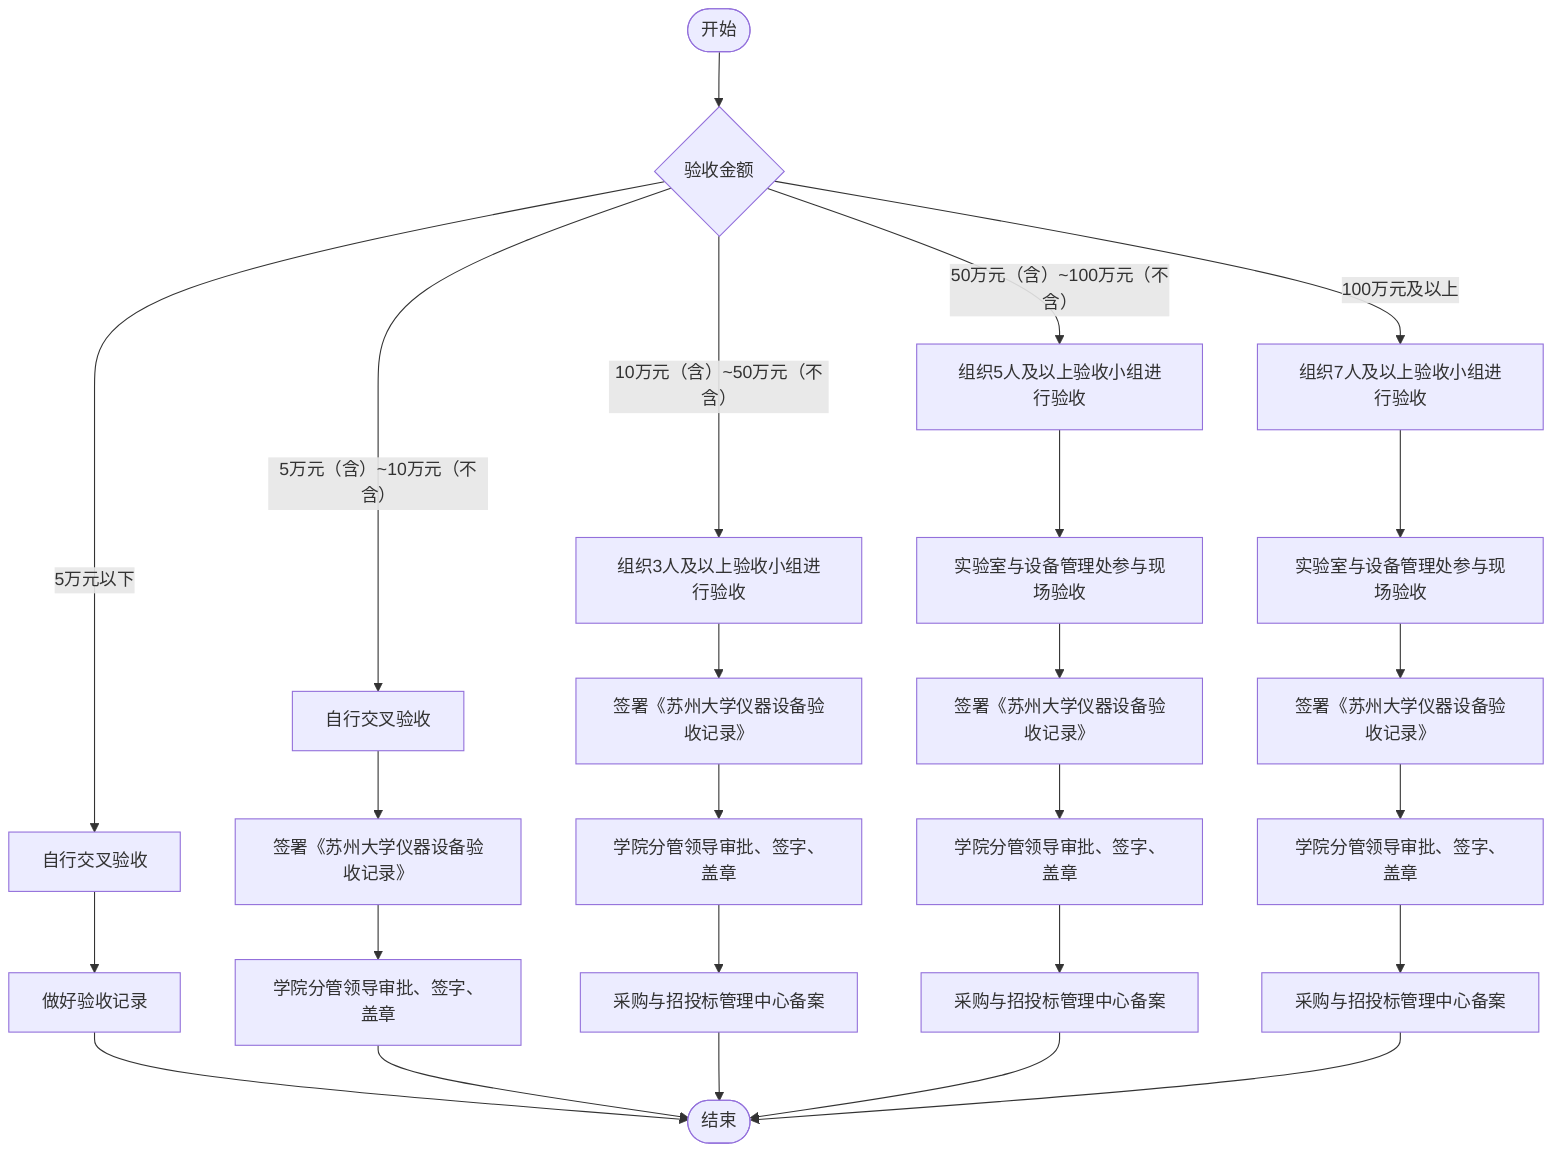 flowchart TD
    Start([开始]) --> Amount{验收金额}
    Amount -->|5万元以下| A1[自行交叉验收]
    A1 --> A2[做好验收记录]
    A2 --> End([结束])
    Amount -->|5万元（含）~10万元（不含）| B1[自行交叉验收]
    B1 --> B2[签署《苏州大学仪器设备验收记录》]
    B2 --> B3[学院分管领导审批、签字、盖章]
    B3 --> End
    Amount -->|10万元（含）~50万元（不含）| C1[组织3人及以上验收小组进行验收]
    C1 --> C2[签署《苏州大学仪器设备验收记录》]
    C2 --> C3[学院分管领导审批、签字、盖章]
    C3 --> C4[采购与招投标管理中心备案]
    C4 --> End
    Amount -->|50万元（含）~100万元（不含）| D1[组织5人及以上验收小组进行验收]
    D1 --> D2[实验室与设备管理处参与现场验收]
    D2 --> D3[签署《苏州大学仪器设备验收记录》]
    D3 --> D4[学院分管领导审批、签字、盖章]
    D4 --> D5[采购与招投标管理中心备案]
    D5 --> End
    Amount -->|100万元及以上| E1[组织7人及以上验收小组进行验收]
    E1 --> E2[实验室与设备管理处参与现场验收]
    E2 --> E3[签署《苏州大学仪器设备验收记录》]
    E3 --> E4[学院分管领导审批、签字、盖章]
    E4 --> E5[采购与招投标管理中心备案]
    E5 --> End